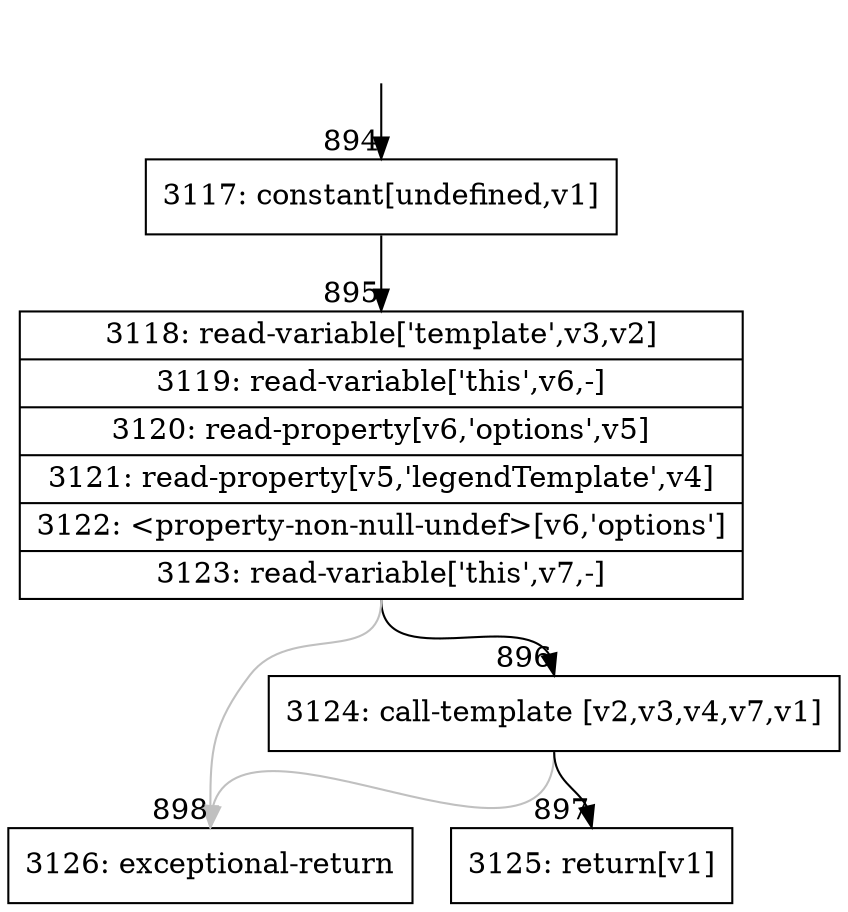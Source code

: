 digraph {
rankdir="TD"
BB_entry99[shape=none,label=""];
BB_entry99 -> BB894 [tailport=s, headport=n, headlabel="    894"]
BB894 [shape=record label="{3117: constant[undefined,v1]}" ] 
BB894 -> BB895 [tailport=s, headport=n, headlabel="      895"]
BB895 [shape=record label="{3118: read-variable['template',v3,v2]|3119: read-variable['this',v6,-]|3120: read-property[v6,'options',v5]|3121: read-property[v5,'legendTemplate',v4]|3122: \<property-non-null-undef\>[v6,'options']|3123: read-variable['this',v7,-]}" ] 
BB895 -> BB896 [tailport=s, headport=n, headlabel="      896"]
BB895 -> BB898 [tailport=s, headport=n, color=gray, headlabel="      898"]
BB896 [shape=record label="{3124: call-template [v2,v3,v4,v7,v1]}" ] 
BB896 -> BB897 [tailport=s, headport=n, headlabel="      897"]
BB896 -> BB898 [tailport=s, headport=n, color=gray]
BB897 [shape=record label="{3125: return[v1]}" ] 
BB898 [shape=record label="{3126: exceptional-return}" ] 
//#$~ 888
}

